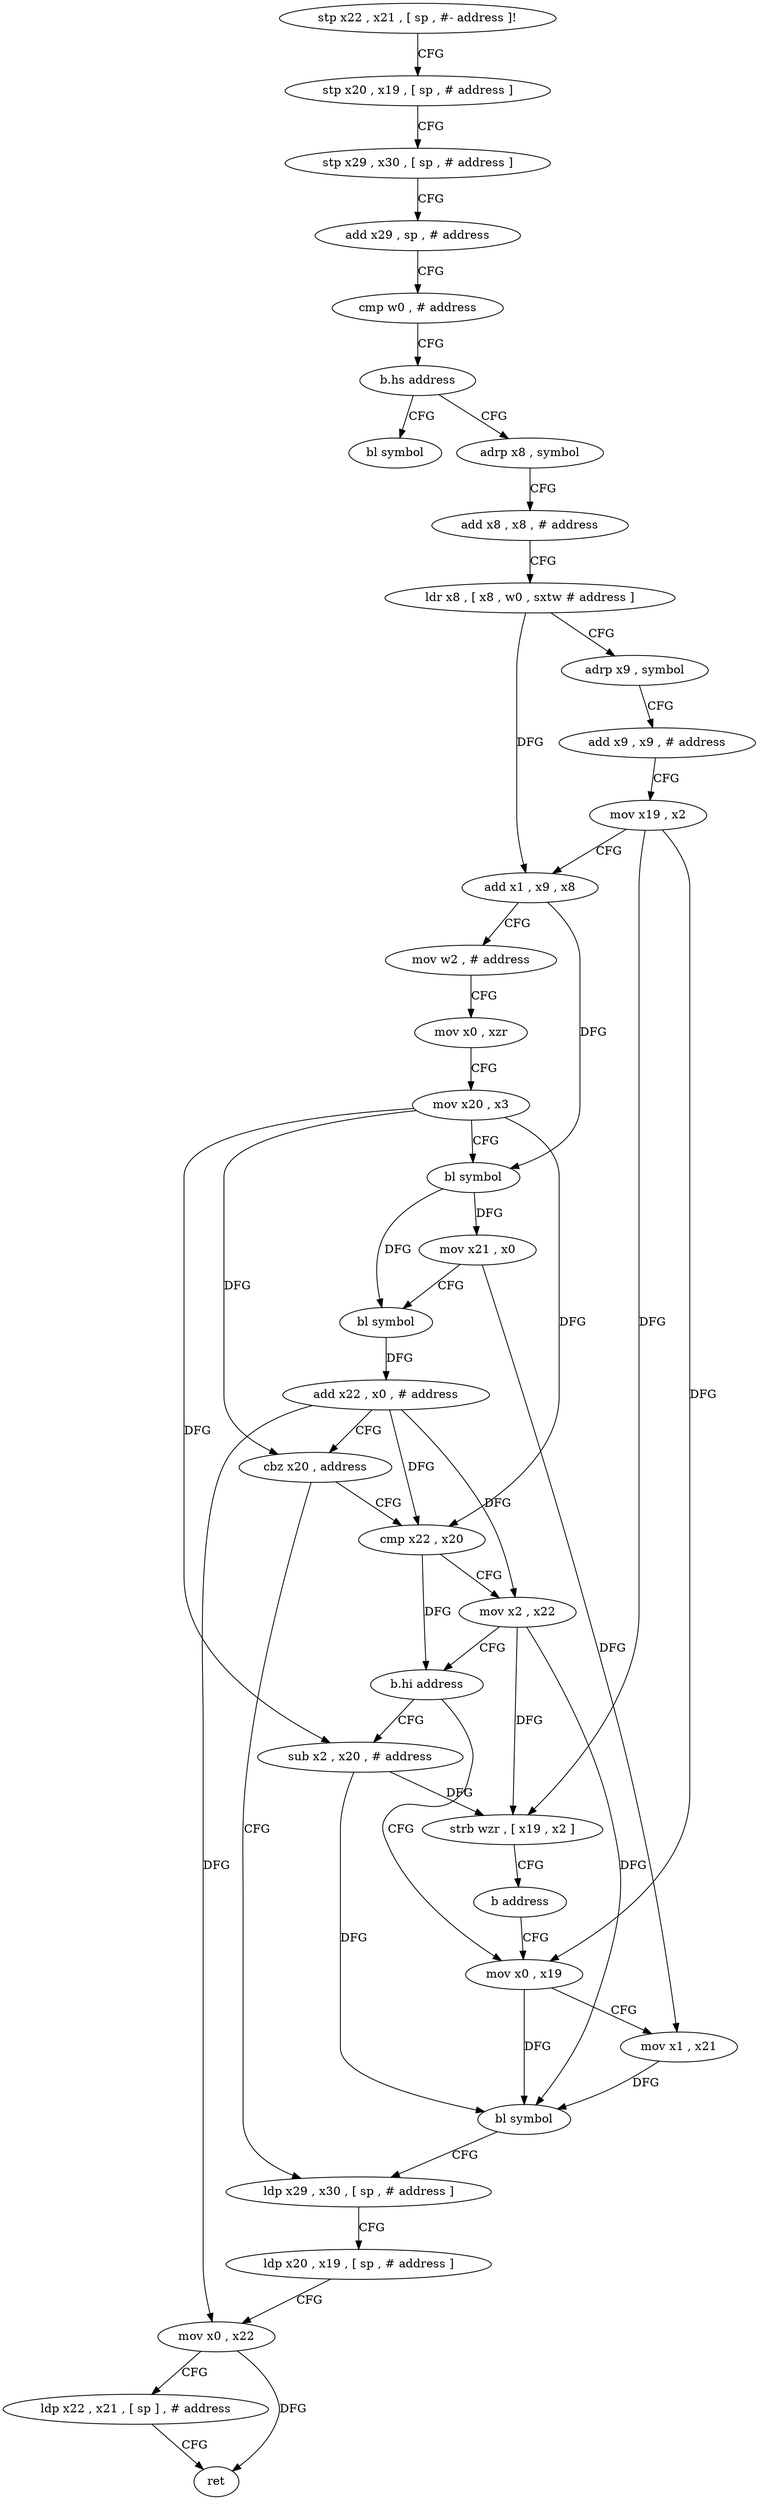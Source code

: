 digraph "func" {
"4235392" [label = "stp x22 , x21 , [ sp , #- address ]!" ]
"4235396" [label = "stp x20 , x19 , [ sp , # address ]" ]
"4235400" [label = "stp x29 , x30 , [ sp , # address ]" ]
"4235404" [label = "add x29 , sp , # address" ]
"4235408" [label = "cmp w0 , # address" ]
"4235412" [label = "b.hs address" ]
"4235532" [label = "bl symbol" ]
"4235416" [label = "adrp x8 , symbol" ]
"4235420" [label = "add x8 , x8 , # address" ]
"4235424" [label = "ldr x8 , [ x8 , w0 , sxtw # address ]" ]
"4235428" [label = "adrp x9 , symbol" ]
"4235432" [label = "add x9 , x9 , # address" ]
"4235436" [label = "mov x19 , x2" ]
"4235440" [label = "add x1 , x9 , x8" ]
"4235444" [label = "mov w2 , # address" ]
"4235448" [label = "mov x0 , xzr" ]
"4235452" [label = "mov x20 , x3" ]
"4235456" [label = "bl symbol" ]
"4235460" [label = "mov x21 , x0" ]
"4235464" [label = "bl symbol" ]
"4235468" [label = "add x22 , x0 , # address" ]
"4235472" [label = "cbz x20 , address" ]
"4235500" [label = "ldp x29 , x30 , [ sp , # address ]" ]
"4235476" [label = "cmp x22 , x20" ]
"4235504" [label = "ldp x20 , x19 , [ sp , # address ]" ]
"4235508" [label = "mov x0 , x22" ]
"4235512" [label = "ldp x22 , x21 , [ sp ] , # address" ]
"4235516" [label = "ret" ]
"4235480" [label = "mov x2 , x22" ]
"4235484" [label = "b.hi address" ]
"4235520" [label = "sub x2 , x20 , # address" ]
"4235488" [label = "mov x0 , x19" ]
"4235524" [label = "strb wzr , [ x19 , x2 ]" ]
"4235528" [label = "b address" ]
"4235492" [label = "mov x1 , x21" ]
"4235496" [label = "bl symbol" ]
"4235392" -> "4235396" [ label = "CFG" ]
"4235396" -> "4235400" [ label = "CFG" ]
"4235400" -> "4235404" [ label = "CFG" ]
"4235404" -> "4235408" [ label = "CFG" ]
"4235408" -> "4235412" [ label = "CFG" ]
"4235412" -> "4235532" [ label = "CFG" ]
"4235412" -> "4235416" [ label = "CFG" ]
"4235416" -> "4235420" [ label = "CFG" ]
"4235420" -> "4235424" [ label = "CFG" ]
"4235424" -> "4235428" [ label = "CFG" ]
"4235424" -> "4235440" [ label = "DFG" ]
"4235428" -> "4235432" [ label = "CFG" ]
"4235432" -> "4235436" [ label = "CFG" ]
"4235436" -> "4235440" [ label = "CFG" ]
"4235436" -> "4235524" [ label = "DFG" ]
"4235436" -> "4235488" [ label = "DFG" ]
"4235440" -> "4235444" [ label = "CFG" ]
"4235440" -> "4235456" [ label = "DFG" ]
"4235444" -> "4235448" [ label = "CFG" ]
"4235448" -> "4235452" [ label = "CFG" ]
"4235452" -> "4235456" [ label = "CFG" ]
"4235452" -> "4235472" [ label = "DFG" ]
"4235452" -> "4235476" [ label = "DFG" ]
"4235452" -> "4235520" [ label = "DFG" ]
"4235456" -> "4235460" [ label = "DFG" ]
"4235456" -> "4235464" [ label = "DFG" ]
"4235460" -> "4235464" [ label = "CFG" ]
"4235460" -> "4235492" [ label = "DFG" ]
"4235464" -> "4235468" [ label = "DFG" ]
"4235468" -> "4235472" [ label = "CFG" ]
"4235468" -> "4235508" [ label = "DFG" ]
"4235468" -> "4235476" [ label = "DFG" ]
"4235468" -> "4235480" [ label = "DFG" ]
"4235472" -> "4235500" [ label = "CFG" ]
"4235472" -> "4235476" [ label = "CFG" ]
"4235500" -> "4235504" [ label = "CFG" ]
"4235476" -> "4235480" [ label = "CFG" ]
"4235476" -> "4235484" [ label = "DFG" ]
"4235504" -> "4235508" [ label = "CFG" ]
"4235508" -> "4235512" [ label = "CFG" ]
"4235508" -> "4235516" [ label = "DFG" ]
"4235512" -> "4235516" [ label = "CFG" ]
"4235480" -> "4235484" [ label = "CFG" ]
"4235480" -> "4235524" [ label = "DFG" ]
"4235480" -> "4235496" [ label = "DFG" ]
"4235484" -> "4235520" [ label = "CFG" ]
"4235484" -> "4235488" [ label = "CFG" ]
"4235520" -> "4235524" [ label = "DFG" ]
"4235520" -> "4235496" [ label = "DFG" ]
"4235488" -> "4235492" [ label = "CFG" ]
"4235488" -> "4235496" [ label = "DFG" ]
"4235524" -> "4235528" [ label = "CFG" ]
"4235528" -> "4235488" [ label = "CFG" ]
"4235492" -> "4235496" [ label = "DFG" ]
"4235496" -> "4235500" [ label = "CFG" ]
}
